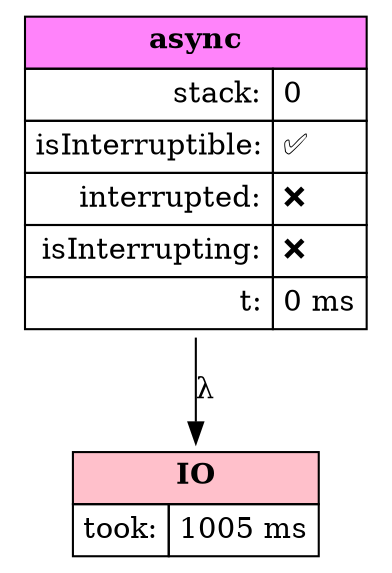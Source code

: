 digraph D {  node [shape=box]
"-main-29033-138268197167750" [shape=none, label=<<table CELLPADDING="4" BORDER="0" CELLBORDER="1" CELLSPACING="0"><tr><td BGCOLOR="orchid1" colspan='2'><b>async</b></td></tr><tr><td align='right'>stack:</td><td align='left'>0</td></tr><tr><td align='right'>isInterruptible:</td><td align='left'>✅</td></tr><tr><td align='right'>interrupted:</td><td align='left'>❌</td></tr><tr><td align='right'>isInterrupting:</td><td align='left'>❌</td></tr><tr><td align='right'>t:</td><td align='left'>0 ms</td></tr></table>> ]
"-main-29033-138269202080458" [shape=none, label=<<table CELLPADDING="4" BORDER="0" CELLBORDER="1" CELLSPACING="0"><tr><td BGCOLOR="pink" colspan='2'><b>IO</b></td></tr><tr><td align='right'>took:</td><td align='left'>1005 ms</td></tr></table>> ]
  "-main-29033-138268197167750" -> "-main-29033-138269202080458" [label = "λ"]
}
